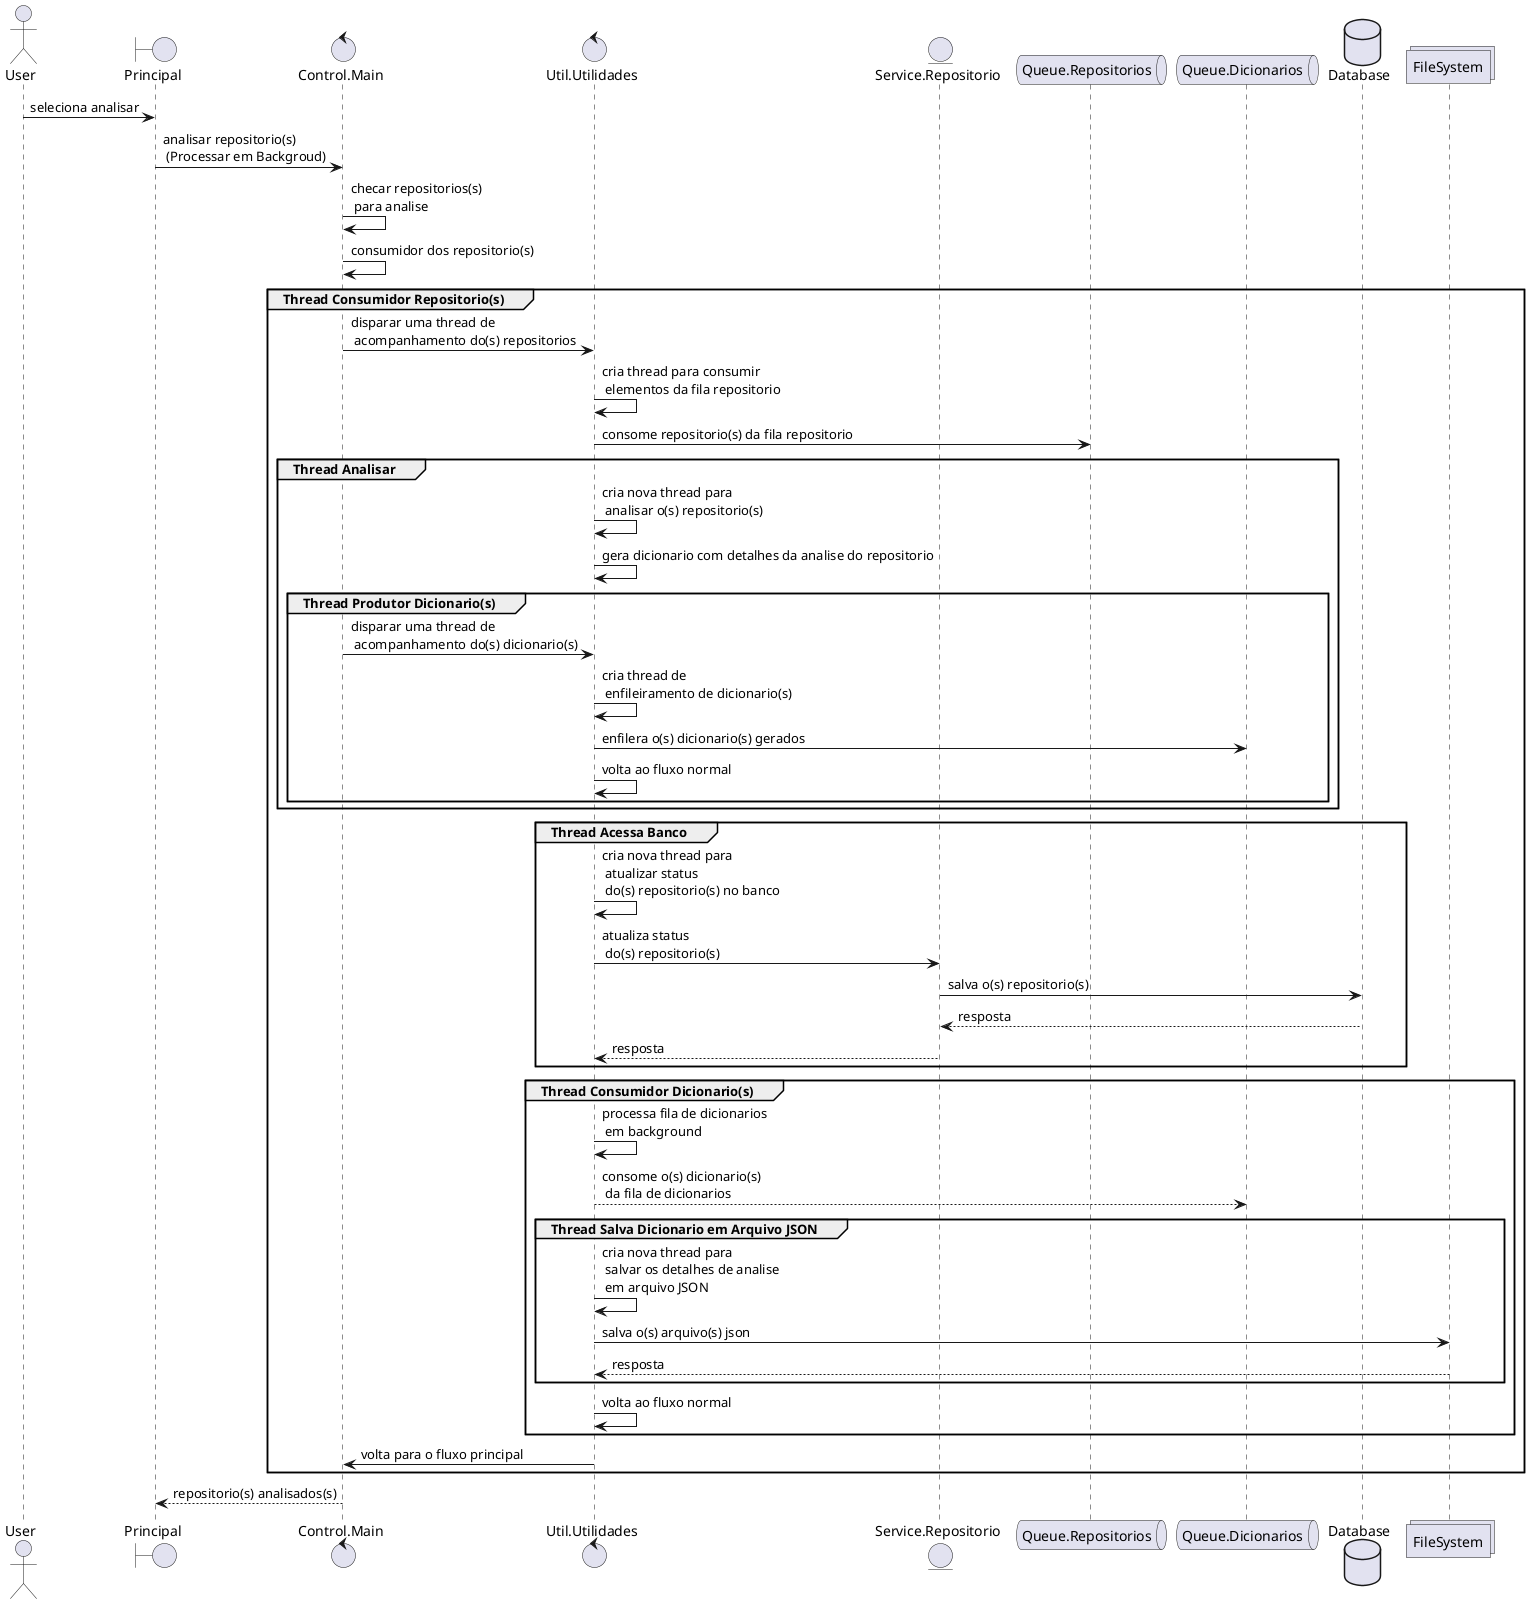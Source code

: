@startuml
actor       User as user
boundary    Principal as principal
control     Control.Main as main
control     Util.Utilidades as utilidades
entity      Service.Repositorio  as repositorio
queue       Queue.Repositorios as filarepositorios
queue       Queue.Dicionarios as filadicionarios
database    Database as banco 
collections  FileSystem as arquivo

user -> principal : seleciona analisar
principal -> main : analisar repositorio(s) \n (Processar em Backgroud)
main -> main : checar repositorios(s) \n para analise
main -> main : consumidor dos repositorio(s)
    group Thread Consumidor Repositorio(s)
    main -> utilidades : disparar uma thread de \n acompanhamento do(s) repositorios
    utilidades -> utilidades : cria thread para consumir \n elementos da fila repositorio
    utilidades -> filarepositorios : consome repositorio(s) da fila repositorio
        group Thread Analisar
            utilidades -> utilidades : cria nova thread para \n analisar o(s) repositorio(s)
            utilidades -> utilidades : gera dicionario com detalhes da analise do repositorio
            group Thread Produtor Dicionario(s)
                main -> utilidades : disparar uma thread de \n acompanhamento do(s) dicionario(s)  
                utilidades -> utilidades : cria thread de \n enfileiramento de dicionario(s)
                utilidades -> filadicionarios : enfilera o(s) dicionario(s) gerados
                utilidades -> utilidades : volta ao fluxo normal
            end
        end
        group Thread Acessa Banco
            utilidades -> utilidades : cria nova thread para \n atualizar status \n do(s) repositorio(s) no banco
            utilidades -> repositorio : atualiza status \n do(s) repositorio(s)
            repositorio -> banco : salva o(s) repositorio(s)
            banco --> repositorio : resposta
            repositorio --> utilidades : resposta
        end 
        group Thread Consumidor Dicionario(s)
            utilidades -> utilidades : processa fila de dicionarios \n em background
            utilidades --> filadicionarios : consome o(s) dicionario(s) \n da fila de dicionarios
            group Thread Salva Dicionario em Arquivo JSON
                utilidades -> utilidades : cria nova thread para \n salvar os detalhes de analise \n em arquivo JSON
                utilidades -> arquivo : salva o(s) arquivo(s) json
                arquivo --> utilidades : resposta
            end             
            utilidades -> utilidades : volta ao fluxo normal
        end
        utilidades -> main : volta para o fluxo principal
    end
main --> principal : repositorio(s) analisados(s)
@enduml